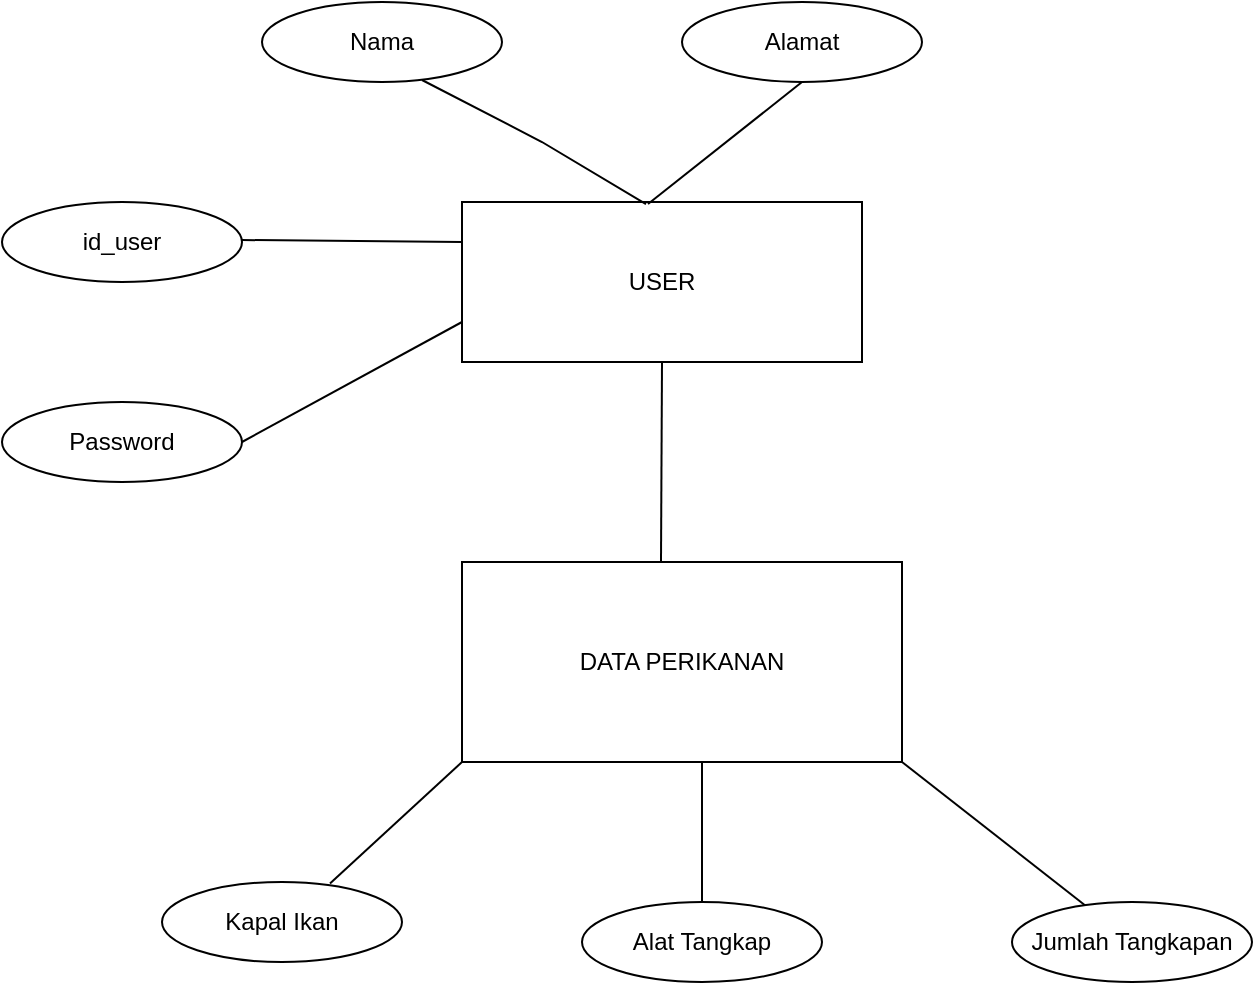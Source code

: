 <mxfile version="21.1.9" type="device">
  <diagram id="4xtenXfv9eswE_gLTy2-" name="Page-1">
    <mxGraphModel dx="1970" dy="476" grid="1" gridSize="10" guides="1" tooltips="1" connect="1" arrows="1" fold="1" page="1" pageScale="1" pageWidth="850" pageHeight="1100" math="0" shadow="0">
      <root>
        <mxCell id="0" />
        <mxCell id="1" parent="0" />
        <mxCell id="NuUk2uzvGEqVf4Zh4aXM-1" value="USER" style="rounded=0;whiteSpace=wrap;html=1;" vertex="1" parent="1">
          <mxGeometry x="150" y="130" width="200" height="80" as="geometry" />
        </mxCell>
        <mxCell id="NuUk2uzvGEqVf4Zh4aXM-3" value="DATA PERIKANAN" style="rounded=0;whiteSpace=wrap;html=1;" vertex="1" parent="1">
          <mxGeometry x="150" y="310" width="220" height="100" as="geometry" />
        </mxCell>
        <mxCell id="NuUk2uzvGEqVf4Zh4aXM-4" value="Nama" style="ellipse;whiteSpace=wrap;html=1;" vertex="1" parent="1">
          <mxGeometry x="50" y="30" width="120" height="40" as="geometry" />
        </mxCell>
        <mxCell id="NuUk2uzvGEqVf4Zh4aXM-5" value="Alamat" style="ellipse;whiteSpace=wrap;html=1;" vertex="1" parent="1">
          <mxGeometry x="260" y="30" width="120" height="40" as="geometry" />
        </mxCell>
        <mxCell id="NuUk2uzvGEqVf4Zh4aXM-6" value="id_user" style="ellipse;whiteSpace=wrap;html=1;" vertex="1" parent="1">
          <mxGeometry x="-80" y="130" width="120" height="40" as="geometry" />
        </mxCell>
        <mxCell id="NuUk2uzvGEqVf4Zh4aXM-7" value="Password" style="ellipse;whiteSpace=wrap;html=1;" vertex="1" parent="1">
          <mxGeometry x="-80" y="230" width="120" height="40" as="geometry" />
        </mxCell>
        <mxCell id="NuUk2uzvGEqVf4Zh4aXM-16" value="" style="endArrow=none;html=1;rounded=0;entryX=0;entryY=0.25;entryDx=0;entryDy=0;" edge="1" parent="1" target="NuUk2uzvGEqVf4Zh4aXM-1">
          <mxGeometry width="50" height="50" relative="1" as="geometry">
            <mxPoint x="40" y="149" as="sourcePoint" />
            <mxPoint x="110" y="149" as="targetPoint" />
          </mxGeometry>
        </mxCell>
        <mxCell id="NuUk2uzvGEqVf4Zh4aXM-17" value="" style="endArrow=none;html=1;rounded=0;entryX=0.46;entryY=0.013;entryDx=0;entryDy=0;entryPerimeter=0;" edge="1" parent="1" target="NuUk2uzvGEqVf4Zh4aXM-1">
          <mxGeometry width="50" height="50" relative="1" as="geometry">
            <mxPoint x="130" y="69" as="sourcePoint" />
            <mxPoint x="240" y="70" as="targetPoint" />
            <Array as="points">
              <mxPoint x="190" y="100" />
            </Array>
          </mxGeometry>
        </mxCell>
        <mxCell id="NuUk2uzvGEqVf4Zh4aXM-18" value="" style="endArrow=none;html=1;rounded=0;entryX=0.465;entryY=0.013;entryDx=0;entryDy=0;exitX=0.5;exitY=1;exitDx=0;exitDy=0;entryPerimeter=0;" edge="1" parent="1" source="NuUk2uzvGEqVf4Zh4aXM-5" target="NuUk2uzvGEqVf4Zh4aXM-1">
          <mxGeometry width="50" height="50" relative="1" as="geometry">
            <mxPoint x="60" y="169" as="sourcePoint" />
            <mxPoint x="170" y="170" as="targetPoint" />
          </mxGeometry>
        </mxCell>
        <mxCell id="NuUk2uzvGEqVf4Zh4aXM-22" value="Kapal Ikan" style="ellipse;whiteSpace=wrap;html=1;" vertex="1" parent="1">
          <mxGeometry y="470" width="120" height="40" as="geometry" />
        </mxCell>
        <mxCell id="NuUk2uzvGEqVf4Zh4aXM-23" value="Alat Tangkap" style="ellipse;whiteSpace=wrap;html=1;" vertex="1" parent="1">
          <mxGeometry x="210" y="480" width="120" height="40" as="geometry" />
        </mxCell>
        <mxCell id="NuUk2uzvGEqVf4Zh4aXM-24" value="Jumlah Tangkapan" style="ellipse;whiteSpace=wrap;html=1;" vertex="1" parent="1">
          <mxGeometry x="425" y="480" width="120" height="40" as="geometry" />
        </mxCell>
        <mxCell id="NuUk2uzvGEqVf4Zh4aXM-25" value="" style="endArrow=none;html=1;rounded=0;exitX=0.7;exitY=0.02;exitDx=0;exitDy=0;exitPerimeter=0;" edge="1" parent="1" source="NuUk2uzvGEqVf4Zh4aXM-22">
          <mxGeometry width="50" height="50" relative="1" as="geometry">
            <mxPoint x="100" y="460" as="sourcePoint" />
            <mxPoint x="150" y="410" as="targetPoint" />
          </mxGeometry>
        </mxCell>
        <mxCell id="NuUk2uzvGEqVf4Zh4aXM-26" value="" style="endArrow=none;html=1;rounded=0;entryX=1;entryY=1;entryDx=0;entryDy=0;" edge="1" parent="1" source="NuUk2uzvGEqVf4Zh4aXM-24" target="NuUk2uzvGEqVf4Zh4aXM-3">
          <mxGeometry width="50" height="50" relative="1" as="geometry">
            <mxPoint x="590" y="460" as="sourcePoint" />
            <mxPoint x="530" y="420" as="targetPoint" />
          </mxGeometry>
        </mxCell>
        <mxCell id="NuUk2uzvGEqVf4Zh4aXM-29" value="" style="endArrow=none;html=1;rounded=0;exitX=0.5;exitY=0;exitDx=0;exitDy=0;" edge="1" parent="1" source="NuUk2uzvGEqVf4Zh4aXM-23">
          <mxGeometry width="50" height="50" relative="1" as="geometry">
            <mxPoint x="390" y="470" as="sourcePoint" />
            <mxPoint x="270" y="410" as="targetPoint" />
          </mxGeometry>
        </mxCell>
        <mxCell id="NuUk2uzvGEqVf4Zh4aXM-34" value="" style="endArrow=none;html=1;rounded=0;" edge="1" parent="1">
          <mxGeometry width="50" height="50" relative="1" as="geometry">
            <mxPoint x="249.5" y="310" as="sourcePoint" />
            <mxPoint x="250" y="210" as="targetPoint" />
          </mxGeometry>
        </mxCell>
        <mxCell id="NuUk2uzvGEqVf4Zh4aXM-35" value="" style="endArrow=none;html=1;rounded=0;exitX=1;exitY=0.5;exitDx=0;exitDy=0;" edge="1" parent="1" source="NuUk2uzvGEqVf4Zh4aXM-7">
          <mxGeometry width="50" height="50" relative="1" as="geometry">
            <mxPoint x="100" y="240" as="sourcePoint" />
            <mxPoint x="150" y="190" as="targetPoint" />
          </mxGeometry>
        </mxCell>
      </root>
    </mxGraphModel>
  </diagram>
</mxfile>
